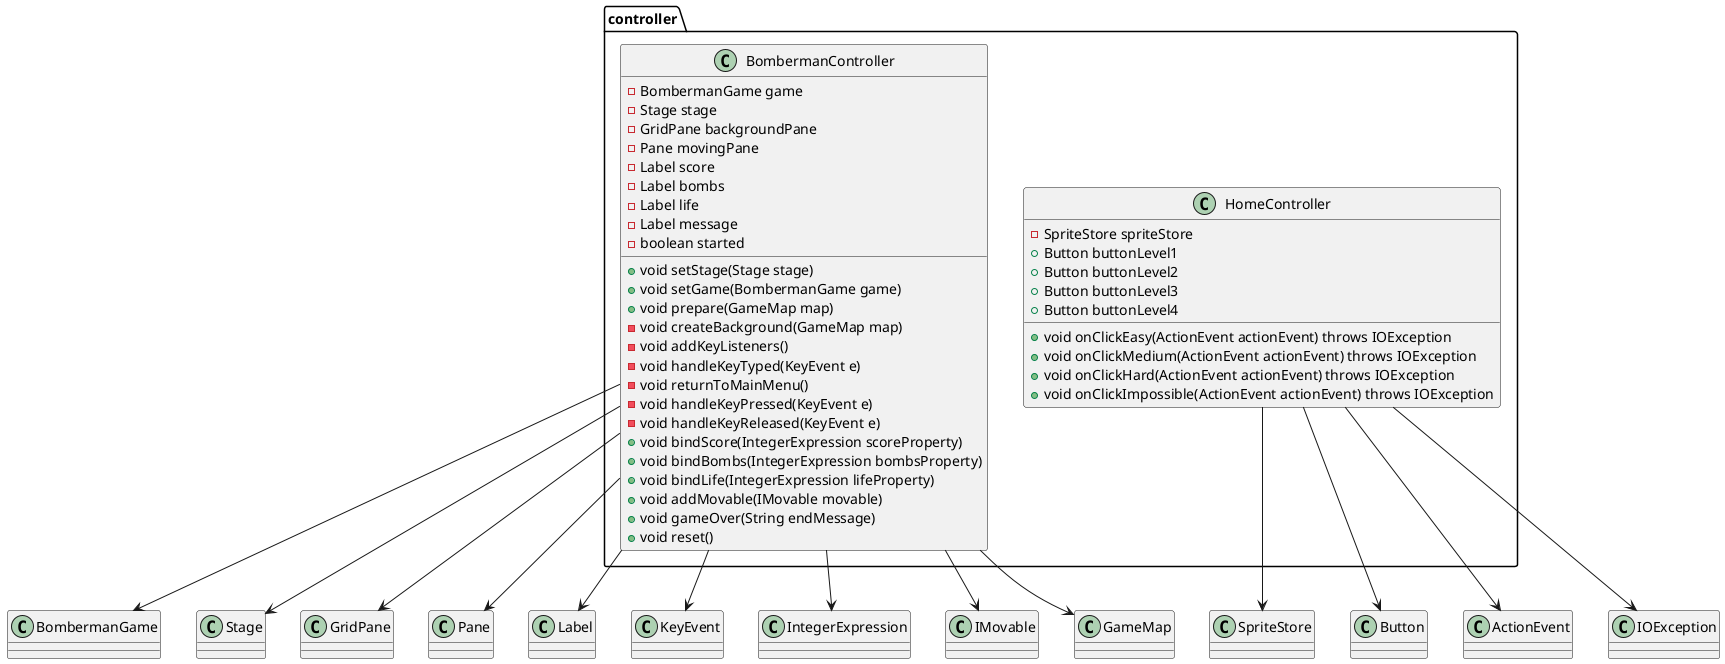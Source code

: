 @startuml
package controller {
    class BombermanController {
        - BombermanGame game
        - Stage stage
        - GridPane backgroundPane
        - Pane movingPane
        - Label score
        - Label bombs
        - Label life
        - Label message
        - boolean started
        + void setStage(Stage stage)
        + void setGame(BombermanGame game)
        + void prepare(GameMap map)
        - void createBackground(GameMap map)
        - void addKeyListeners()
        - void handleKeyTyped(KeyEvent e)
        - void returnToMainMenu()
        - void handleKeyPressed(KeyEvent e)
        - void handleKeyReleased(KeyEvent e)
        + void bindScore(IntegerExpression scoreProperty)
        + void bindBombs(IntegerExpression bombsProperty)
        + void bindLife(IntegerExpression lifeProperty)
        + void addMovable(IMovable movable)
        + void gameOver(String endMessage)
        + void reset()
    }

    class HomeController {
        - SpriteStore spriteStore
        + Button buttonLevel1
        + Button buttonLevel2
        + Button buttonLevel3
        + Button buttonLevel4
        + void onClickEasy(ActionEvent actionEvent) throws IOException
        + void onClickMedium(ActionEvent actionEvent) throws IOException
        + void onClickHard(ActionEvent actionEvent) throws IOException
        + void onClickImpossible(ActionEvent actionEvent) throws IOException
    }
}

BombermanController --> BombermanGame
BombermanController --> Stage
BombermanController --> GridPane
BombermanController --> Pane
BombermanController --> Label
BombermanController --> KeyEvent
BombermanController --> IntegerExpression
BombermanController --> IMovable
BombermanController --> GameMap

HomeController --> SpriteStore
HomeController --> Button
HomeController --> ActionEvent
HomeController --> IOException
@enduml